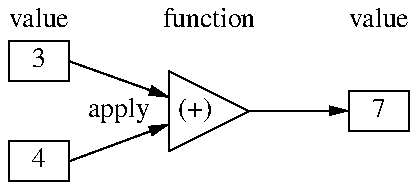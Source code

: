 .PS
Start:  box invis ht 0.5 wid 0.3
        arrow invis "apply"

Opr:    box invis "(+)    " ht 0.4 wid 0.4
        arrow

Result: box "7" ht 0.2 wid 0.3

Opnd1:  box "3" ht 0.2 wid 0.3 at Start.n

Opnd2:  box "4" ht 0.2 wid 0.3 at Start.s

line from Opr.nw to Opr.sw to Opr.e to Opr.nw

box invis "value"    at Opnd1.n + (0, 0.1)
box invis "function" at (Opr.x,    last box.y)
box invis "value"    at (Result.x, last box.y)

arrow from Opnd1.e to 1/3 <Opr.nw, Opr.sw>
arrow from Opnd2.e to 2/3 <Opr.nw, Opr.sw>
.PE

